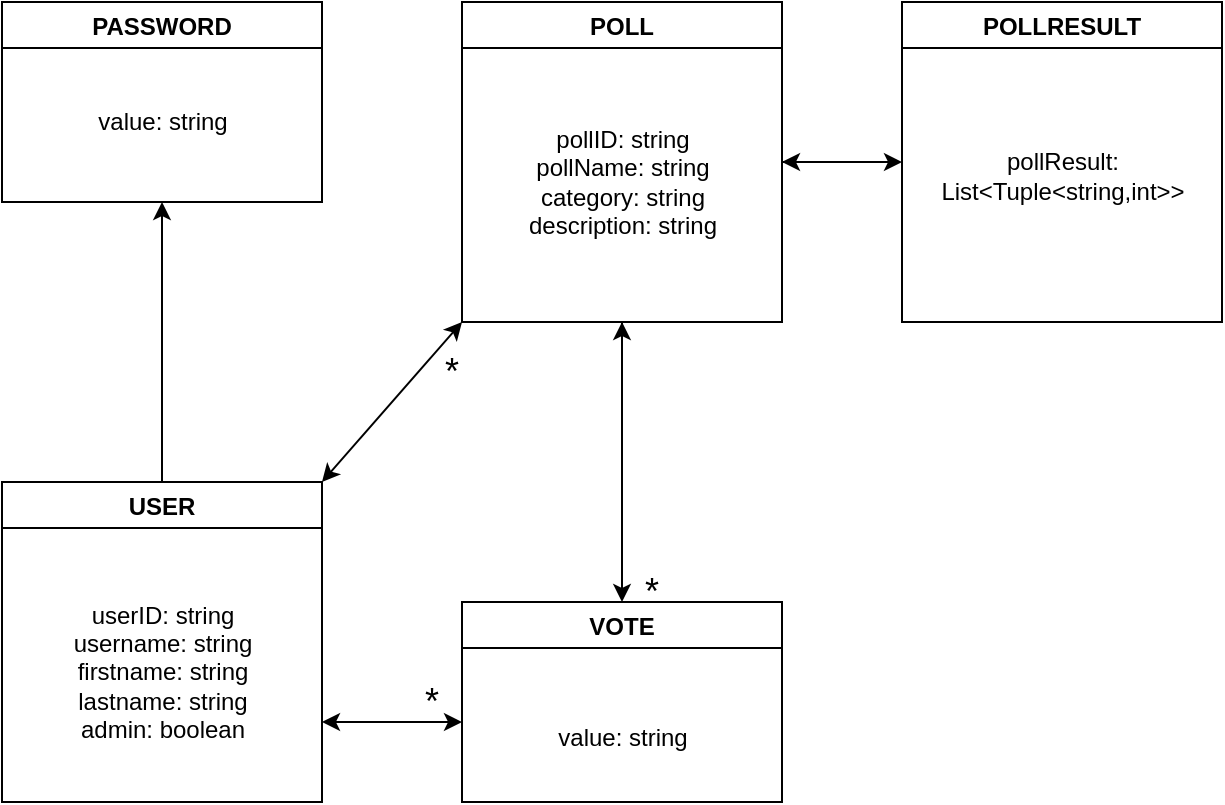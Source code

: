 <mxfile version="20.3.0" type="device"><diagram id="3DqvE3WZ2hL0PcK7NJS7" name="Page-1"><mxGraphModel dx="812" dy="529" grid="1" gridSize="10" guides="1" tooltips="1" connect="1" arrows="1" fold="1" page="1" pageScale="1" pageWidth="827" pageHeight="1169" math="0" shadow="0"><root><mxCell id="0"/><mxCell id="1" parent="0"/><mxCell id="i9x7m4cZ3sYLqyNfHoE3-2" value="USER" style="swimlane;" parent="1" vertex="1"><mxGeometry x="130" y="600" width="160" height="160" as="geometry"/></mxCell><mxCell id="i9x7m4cZ3sYLqyNfHoE3-5" value="userID: string&lt;br&gt;username: string&lt;br&gt;firstname: string&lt;br&gt;lastname: string&lt;br&gt;admin: boolean" style="text;html=1;align=center;verticalAlign=middle;resizable=0;points=[];autosize=1;strokeColor=none;fillColor=none;" parent="i9x7m4cZ3sYLqyNfHoE3-2" vertex="1"><mxGeometry x="25" y="50" width="110" height="90" as="geometry"/></mxCell><mxCell id="i9x7m4cZ3sYLqyNfHoE3-19" style="edgeStyle=orthogonalEdgeStyle;rounded=0;orthogonalLoop=1;jettySize=auto;html=1;exitX=1;exitY=0.5;exitDx=0;exitDy=0;entryX=0;entryY=0.5;entryDx=0;entryDy=0;" parent="1" source="i9x7m4cZ3sYLqyNfHoE3-6" target="i9x7m4cZ3sYLqyNfHoE3-14" edge="1"><mxGeometry relative="1" as="geometry"/></mxCell><mxCell id="i9x7m4cZ3sYLqyNfHoE3-6" value="POLL" style="swimlane;" parent="1" vertex="1"><mxGeometry x="360" y="360" width="160" height="160" as="geometry"/></mxCell><mxCell id="i9x7m4cZ3sYLqyNfHoE3-7" value="pollID: string&lt;br&gt;pollName: string&lt;br&gt;category: string&lt;br&gt;description: string" style="text;html=1;align=center;verticalAlign=middle;resizable=0;points=[];autosize=1;strokeColor=none;fillColor=none;" parent="i9x7m4cZ3sYLqyNfHoE3-6" vertex="1"><mxGeometry x="20" y="55" width="120" height="70" as="geometry"/></mxCell><mxCell id="i9x7m4cZ3sYLqyNfHoE3-8" value="VOTE" style="swimlane;" parent="1" vertex="1"><mxGeometry x="360" y="660" width="160" height="100" as="geometry"/></mxCell><mxCell id="i9x7m4cZ3sYLqyNfHoE3-9" value="&lt;br&gt;value: string" style="text;html=1;align=center;verticalAlign=middle;resizable=0;points=[];autosize=1;strokeColor=none;fillColor=none;" parent="i9x7m4cZ3sYLqyNfHoE3-8" vertex="1"><mxGeometry x="35" y="40" width="90" height="40" as="geometry"/></mxCell><mxCell id="ibwetgyjqIM-7qNNKDDq-4" value="&lt;font style=&quot;font-size: 18px;&quot;&gt;*&lt;/font&gt;" style="text;html=1;strokeColor=none;fillColor=none;align=center;verticalAlign=middle;whiteSpace=wrap;rounded=0;" parent="i9x7m4cZ3sYLqyNfHoE3-8" vertex="1"><mxGeometry x="70" y="-20" width="50" height="30" as="geometry"/></mxCell><mxCell id="i9x7m4cZ3sYLqyNfHoE3-14" value="POLLRESULT" style="swimlane;" parent="1" vertex="1"><mxGeometry x="580" y="360" width="160" height="160" as="geometry"/></mxCell><mxCell id="i9x7m4cZ3sYLqyNfHoE3-15" value="&lt;br&gt;pollResult: &lt;br&gt;List&amp;lt;Tuple&amp;lt;string,int&amp;gt;&amp;gt;" style="text;html=1;align=center;verticalAlign=middle;resizable=0;points=[];autosize=1;strokeColor=none;fillColor=none;" parent="i9x7m4cZ3sYLqyNfHoE3-14" vertex="1"><mxGeometry x="5" y="50" width="150" height="60" as="geometry"/></mxCell><mxCell id="i9x7m4cZ3sYLqyNfHoE3-18" value="" style="endArrow=classic;html=1;rounded=0;entryX=0.5;entryY=0;entryDx=0;entryDy=0;exitX=0.5;exitY=1;exitDx=0;exitDy=0;" parent="1" source="i9x7m4cZ3sYLqyNfHoE3-6" target="i9x7m4cZ3sYLqyNfHoE3-8" edge="1"><mxGeometry width="50" height="50" relative="1" as="geometry"><mxPoint x="350" y="600" as="sourcePoint"/><mxPoint x="400" y="550" as="targetPoint"/></mxGeometry></mxCell><mxCell id="i9x7m4cZ3sYLqyNfHoE3-26" value="" style="endArrow=classic;html=1;rounded=0;" parent="1" edge="1"><mxGeometry width="50" height="50" relative="1" as="geometry"><mxPoint x="440" y="620" as="sourcePoint"/><mxPoint x="440" y="520" as="targetPoint"/></mxGeometry></mxCell><mxCell id="i9x7m4cZ3sYLqyNfHoE3-28" value="" style="endArrow=classic;html=1;rounded=0;entryX=1;entryY=0.5;entryDx=0;entryDy=0;" parent="1" target="i9x7m4cZ3sYLqyNfHoE3-6" edge="1"><mxGeometry width="50" height="50" relative="1" as="geometry"><mxPoint x="550" y="440" as="sourcePoint"/><mxPoint x="400" y="550" as="targetPoint"/></mxGeometry></mxCell><mxCell id="DVJLygQkR1Y7jIwSYU8g-1" value="PASSWORD" style="swimlane;" parent="1" vertex="1"><mxGeometry x="130" y="360" width="160" height="100" as="geometry"/></mxCell><mxCell id="DVJLygQkR1Y7jIwSYU8g-2" value="value: string" style="text;html=1;align=center;verticalAlign=middle;resizable=0;points=[];autosize=1;strokeColor=none;fillColor=none;" parent="DVJLygQkR1Y7jIwSYU8g-1" vertex="1"><mxGeometry x="35" y="45" width="90" height="30" as="geometry"/></mxCell><mxCell id="DVJLygQkR1Y7jIwSYU8g-4" value="" style="endArrow=classic;html=1;rounded=0;exitX=0.5;exitY=0;exitDx=0;exitDy=0;entryX=0.5;entryY=1;entryDx=0;entryDy=0;" parent="1" source="i9x7m4cZ3sYLqyNfHoE3-2" target="DVJLygQkR1Y7jIwSYU8g-1" edge="1"><mxGeometry width="50" height="50" relative="1" as="geometry"><mxPoint x="340" y="610" as="sourcePoint"/><mxPoint x="390" y="560" as="targetPoint"/></mxGeometry></mxCell><mxCell id="ibwetgyjqIM-7qNNKDDq-1" value="" style="endArrow=classic;startArrow=classic;html=1;rounded=0;entryX=0;entryY=1;entryDx=0;entryDy=0;exitX=1;exitY=0;exitDx=0;exitDy=0;" parent="1" source="i9x7m4cZ3sYLqyNfHoE3-2" target="i9x7m4cZ3sYLqyNfHoE3-6" edge="1"><mxGeometry width="50" height="50" relative="1" as="geometry"><mxPoint x="240" y="710" as="sourcePoint"/><mxPoint x="290" y="660" as="targetPoint"/></mxGeometry></mxCell><mxCell id="ibwetgyjqIM-7qNNKDDq-5" value="&lt;font style=&quot;font-size: 18px;&quot;&gt;*&lt;/font&gt;" style="text;html=1;strokeColor=none;fillColor=none;align=center;verticalAlign=middle;whiteSpace=wrap;rounded=0;" parent="1" vertex="1"><mxGeometry x="330" y="530" width="50" height="30" as="geometry"/></mxCell><mxCell id="ibwetgyjqIM-7qNNKDDq-3" value="&lt;font style=&quot;font-size: 18px;&quot;&gt;*&lt;/font&gt;" style="text;html=1;strokeColor=none;fillColor=none;align=center;verticalAlign=middle;whiteSpace=wrap;rounded=0;" parent="1" vertex="1"><mxGeometry x="320" y="695" width="50" height="30" as="geometry"/></mxCell><mxCell id="FW-iPoUB4A0apoI3brXb-3" value="" style="endArrow=classic;startArrow=classic;html=1;rounded=0;" edge="1" parent="1"><mxGeometry width="50" height="50" relative="1" as="geometry"><mxPoint x="290" y="720" as="sourcePoint"/><mxPoint x="360" y="720" as="targetPoint"/></mxGeometry></mxCell></root></mxGraphModel></diagram></mxfile>